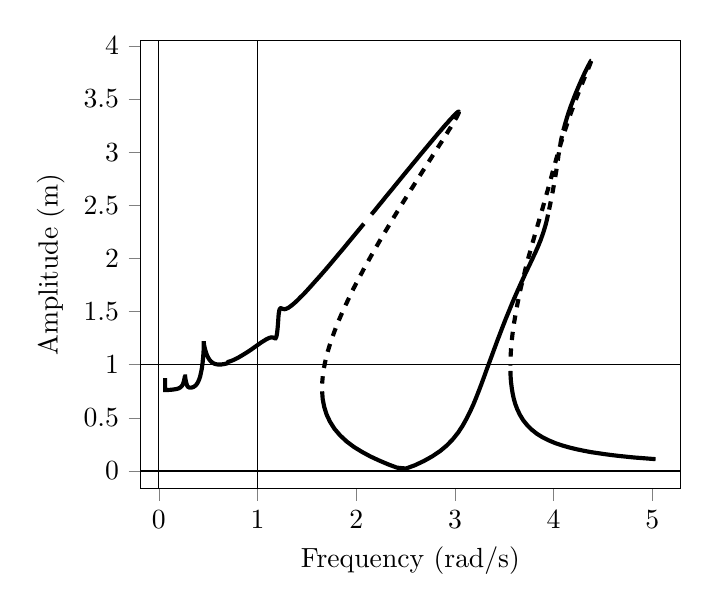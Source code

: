 % This file was created by matplotlib2tikz v0.6.13.
\begin{tikzpicture}

\begin{axis}[
xlabel={Frequency (rad/s)},
ylabel={Amplitude (m)},
xmin=-0.186, xmax=5.282,
ymin=-0.168, ymax=4.05,
xtick={-1,0,1,2,3,4,5,6},
ytick={-0.5,0,0.5,1,1.5,2,2.5,3,3.5,4,4.5},
minor xtick={},
minor ytick={},
tick align=outside,
tick pos=left,
x grid style={lightgray!92.026!black},
y grid style={lightgray!92.026!black},
unbounded coords=jump
]
\addplot [line width=1.5pt, black, forget plot]
table {%
0.063 0.874
0.064 0.761
0.065 0.761
0.068 0.761
0.071 0.761
0.076 0.761
0.083 0.762
0.095 0.762
0.111 0.763
0.136 0.765
0.16 0.768
0.183 0.772
0.203 0.778
0.219 0.787
0.23 0.797
0.238 0.807
0.244 0.818
0.248 0.828
0.251 0.838
0.254 0.847
0.256 0.855
0.257 0.862
0.259 0.868
0.26 0.873
0.261 0.878
0.262 0.882
0.262 0.884
0.263 0.886
0.264 0.888
0.264 0.888
0.265 0.888
0.265 0.887
0.266 0.884
0.267 0.882
0.267 0.878
0.268 0.873
0.269 0.867
0.271 0.86
0.272 0.853
0.274 0.844
0.276 0.834
0.279 0.824
0.283 0.813
0.287 0.802
0.293 0.793
0.301 0.788
0.311 0.784
0.324 0.784
0.337 0.786
0.35 0.79
0.362 0.797
0.373 0.805
0.382 0.815
0.39 0.826
0.397 0.838
0.403 0.85
0.409 0.863
0.413 0.875
0.418 0.888
0.421 0.901
0.426 0.921
0.43 0.94
0.434 0.958
0.437 0.976
0.439 0.993
0.442 1.009
0.444 1.025
0.445 1.04
0.447 1.053
0.448 1.066
0.449 1.079
0.45 1.09
0.451 1.101
0.451 1.111
0.452 1.121
0.453 1.13
0.453 1.139
0.453 1.146
0.454 1.154
0.454 1.16
0.454 1.167
0.454 1.172
0.455 1.178
0.455 1.182
0.455 1.187
0.455 1.19
0.455 1.194
0.455 1.196
0.455 1.199
0.455 1.2
0.455 1.202
0.455 1.203
0.455 1.203
0.456 1.203
0.456 1.202
0.456 1.2
0.456 1.198
0.457 1.195
0.458 1.191
0.458 1.187
0.459 1.182
0.461 1.176
0.462 1.168
0.464 1.161
0.466 1.152
0.469 1.143
0.472 1.132
0.475 1.122
0.479 1.11
0.484 1.098
0.489 1.086
0.496 1.074
0.503 1.061
0.511 1.049
0.521 1.037
0.533 1.026
0.548 1.016
0.565 1.008
0.586 1.003
0.609 1.001
0.635 1.002
0.662 1.006
0.69 1.012
0.692 1.014
0.695 1.017
0.698 1.021
0.701 1.025
0.704 1.027
0.708 1.028
0.712 1.029
0.716 1.03
0.722 1.032
0.732 1.035
0.746 1.04
0.768 1.049
0.8 1.064
0.831 1.081
0.862 1.098
0.893 1.116
0.923 1.134
0.952 1.153
0.981 1.172
1.01 1.191
1.037 1.209
1.065 1.225
1.091 1.24
1.116 1.251
1.139 1.257
1.159 1.255
1.173 1.249
1.183 1.249
1.189 1.259
1.194 1.277
1.198 1.3
1.201 1.325
1.204 1.351
1.206 1.376
1.208 1.401
1.21 1.424
1.211 1.445
1.213 1.465
1.215 1.483
1.218 1.498
1.22 1.51
1.223 1.52
1.227 1.526
1.231 1.53
1.236 1.531
1.242 1.53
1.249 1.527
1.259 1.524
1.272 1.522
1.29 1.526
1.31 1.534
1.332 1.548
1.355 1.565
1.379 1.584
1.402 1.604
1.436 1.636
1.471 1.668
1.505 1.702
1.538 1.736
1.588 1.788
1.637 1.839
1.685 1.89
1.732 1.941
1.778 1.992
1.823 2.042
1.868 2.091
1.911 2.14
1.954 2.188
1.996 2.235
2.037 2.281
2.077 2.326
nan nan
2.154 2.414
2.192 2.456
2.228 2.498
2.264 2.538
2.298 2.578
2.332 2.616
2.365 2.653
2.397 2.69
2.428 2.725
2.458 2.759
2.488 2.793
2.516 2.825
2.544 2.856
2.571 2.887
2.597 2.916
2.622 2.944
2.646 2.972
2.67 2.998
2.693 3.024
2.715 3.048
2.736 3.072
2.756 3.094
2.776 3.116
2.795 3.137
2.813 3.157
2.83 3.176
2.847 3.194
2.863 3.211
2.878 3.228
2.892 3.243
2.906 3.258
2.919 3.271
2.932 3.284
2.943 3.297
2.954 3.308
2.965 3.318
2.974 3.328
2.983 3.337
2.991 3.345
2.999 3.352
3.006 3.358
3.012 3.364
3.018 3.369
3.023 3.372
3.027 3.376
3.031 3.378
3.034 3.379
3.036 3.38
3.038 3.38
3.039 3.379
3.04 3.377
nan nan
nan nan
nan nan
nan nan
nan nan
nan nan
nan nan
nan nan
nan nan
nan nan
nan nan
nan nan
nan nan
nan nan
nan nan
nan nan
nan nan
nan nan
nan nan
nan nan
nan nan
nan nan
nan nan
nan nan
nan nan
nan nan
nan nan
nan nan
nan nan
nan nan
nan nan
nan nan
nan nan
nan nan
nan nan
nan nan
nan nan
nan nan
nan nan
nan nan
nan nan
nan nan
nan nan
nan nan
nan nan
nan nan
nan nan
nan nan
nan nan
nan nan
nan nan
nan nan
nan nan
nan nan
nan nan
nan nan
nan nan
nan nan
nan nan
nan nan
nan nan
nan nan
nan nan
nan nan
nan nan
nan nan
nan nan
nan nan
nan nan
1.654 0.749
1.66 0.676
1.675 0.604
1.699 0.532
1.734 0.463
1.779 0.397
1.836 0.335
1.902 0.278
1.976 0.226
2.057 0.18
2.142 0.137
2.23 0.099
2.321 0.063
2.413 0.031
2.504 0.023
2.595 0.054
2.684 0.093
2.769 0.137
2.848 0.186
2.919 0.241
2.98 0.3
3.033 0.362
3.078 0.426
3.117 0.491
3.152 0.556
3.184 0.62
3.213 0.685
3.24 0.749
3.266 0.812
3.291 0.875
3.315 0.937
3.339 0.998
3.363 1.058
3.386 1.116
3.409 1.174
3.431 1.23
3.454 1.285
3.476 1.339
3.498 1.391
3.519 1.441
3.541 1.49
3.562 1.538
3.582 1.583
3.602 1.627
3.622 1.669
3.641 1.709
3.66 1.748
3.678 1.785
3.696 1.82
3.712 1.854
3.729 1.886
3.744 1.917
3.76 1.947
3.774 1.975
3.788 2.002
3.801 2.029
3.814 2.054
3.826 2.079
3.838 2.104
3.849 2.128
3.859 2.152
3.87 2.176
3.879 2.201
3.889 2.226
3.898 2.251
3.907 2.279
3.916 2.307
3.925 2.338
3.934 2.373
3.943 2.412
nan nan
nan nan
nan nan
nan nan
nan nan
nan nan
nan nan
nan nan
nan nan
nan nan
nan nan
nan nan
nan nan
nan nan
nan nan
nan nan
nan nan
nan nan
nan nan
nan nan
4.098 3.204
4.114 3.257
4.132 3.315
4.152 3.374
4.173 3.43
4.194 3.481
4.213 3.528
4.231 3.569
4.248 3.607
4.264 3.641
4.278 3.671
4.292 3.699
4.304 3.723
4.315 3.746
4.326 3.766
4.335 3.783
4.343 3.799
4.351 3.813
4.358 3.824
4.363 3.834
4.368 3.842
4.372 3.849
4.375 3.853
4.378 3.856
4.379 3.858
4.38 3.858
nan nan
nan nan
nan nan
nan nan
nan nan
nan nan
nan nan
nan nan
nan nan
nan nan
nan nan
nan nan
nan nan
nan nan
nan nan
nan nan
nan nan
nan nan
nan nan
nan nan
nan nan
nan nan
nan nan
nan nan
nan nan
nan nan
nan nan
nan nan
nan nan
nan nan
nan nan
nan nan
nan nan
nan nan
nan nan
nan nan
nan nan
nan nan
nan nan
nan nan
nan nan
nan nan
nan nan
nan nan
nan nan
nan nan
nan nan
nan nan
nan nan
nan nan
nan nan
nan nan
nan nan
nan nan
nan nan
nan nan
nan nan
nan nan
nan nan
nan nan
nan nan
nan nan
nan nan
nan nan
nan nan
nan nan
nan nan
nan nan
nan nan
nan nan
nan nan
nan nan
nan nan
3.562 0.941
3.564 0.889
3.568 0.837
3.575 0.785
3.584 0.732
3.596 0.68
3.612 0.628
3.633 0.577
3.659 0.527
3.691 0.478
3.731 0.432
3.777 0.389
3.83 0.35
3.889 0.316
3.952 0.287
4.019 0.261
4.087 0.24
4.158 0.221
4.229 0.205
4.301 0.191
4.373 0.178
4.446 0.168
4.519 0.158
4.592 0.149
4.665 0.141
4.739 0.134
4.812 0.127
4.923 0.119
5.033 0.111
};
\addplot [line width=1.5pt, black, dashed, forget plot]
table {%
nan nan
nan nan
nan nan
nan nan
nan nan
nan nan
nan nan
nan nan
nan nan
nan nan
nan nan
nan nan
nan nan
nan nan
nan nan
nan nan
nan nan
nan nan
nan nan
nan nan
nan nan
nan nan
nan nan
nan nan
nan nan
nan nan
nan nan
nan nan
nan nan
nan nan
nan nan
nan nan
nan nan
nan nan
nan nan
nan nan
nan nan
nan nan
nan nan
nan nan
nan nan
nan nan
nan nan
nan nan
nan nan
nan nan
nan nan
nan nan
nan nan
nan nan
nan nan
nan nan
nan nan
nan nan
nan nan
nan nan
nan nan
nan nan
nan nan
nan nan
nan nan
nan nan
nan nan
nan nan
nan nan
nan nan
nan nan
nan nan
nan nan
nan nan
nan nan
nan nan
nan nan
nan nan
nan nan
nan nan
nan nan
nan nan
nan nan
nan nan
nan nan
nan nan
nan nan
nan nan
nan nan
nan nan
nan nan
nan nan
nan nan
nan nan
nan nan
nan nan
nan nan
nan nan
nan nan
nan nan
nan nan
nan nan
nan nan
nan nan
nan nan
nan nan
nan nan
nan nan
nan nan
nan nan
nan nan
nan nan
nan nan
nan nan
nan nan
nan nan
nan nan
nan nan
nan nan
nan nan
nan nan
nan nan
nan nan
nan nan
nan nan
nan nan
nan nan
nan nan
nan nan
nan nan
nan nan
nan nan
nan nan
nan nan
nan nan
nan nan
nan nan
nan nan
nan nan
nan nan
nan nan
nan nan
nan nan
nan nan
nan nan
nan nan
nan nan
nan nan
nan nan
nan nan
nan nan
nan nan
nan nan
nan nan
nan nan
nan nan
nan nan
nan nan
nan nan
nan nan
nan nan
nan nan
nan nan
nan nan
nan nan
nan nan
nan nan
nan nan
nan nan
nan nan
nan nan
nan nan
nan nan
nan nan
nan nan
nan nan
nan nan
nan nan
nan nan
nan nan
nan nan
nan nan
nan nan
nan nan
nan nan
nan nan
nan nan
nan nan
nan nan
nan nan
nan nan
nan nan
nan nan
nan nan
nan nan
nan nan
nan nan
nan nan
2.116 2.37
nan nan
nan nan
nan nan
nan nan
nan nan
nan nan
nan nan
nan nan
nan nan
nan nan
nan nan
nan nan
nan nan
nan nan
nan nan
nan nan
nan nan
nan nan
nan nan
nan nan
nan nan
nan nan
nan nan
nan nan
nan nan
nan nan
nan nan
nan nan
nan nan
nan nan
nan nan
nan nan
nan nan
nan nan
nan nan
nan nan
nan nan
nan nan
nan nan
nan nan
nan nan
nan nan
nan nan
nan nan
nan nan
nan nan
nan nan
nan nan
nan nan
nan nan
nan nan
3.039 3.375
3.039 3.371
3.037 3.367
3.035 3.362
3.032 3.356
3.029 3.349
3.024 3.342
3.02 3.333
3.014 3.324
3.008 3.314
3.001 3.303
2.994 3.291
2.985 3.278
2.977 3.264
2.967 3.25
2.957 3.234
2.946 3.218
2.934 3.201
2.922 3.182
2.909 3.163
2.895 3.143
2.881 3.121
2.866 3.099
2.85 3.076
2.833 3.052
2.816 3.027
2.797 3.0
2.778 2.973
2.759 2.944
2.738 2.914
2.717 2.884
2.695 2.852
2.672 2.819
2.649 2.785
2.625 2.749
2.6 2.713
2.574 2.675
2.547 2.636
2.52 2.596
2.492 2.554
2.463 2.511
2.434 2.467
2.404 2.422
2.373 2.375
2.342 2.327
2.31 2.277
2.277 2.227
2.244 2.175
2.211 2.121
2.177 2.067
2.143 2.011
2.109 1.954
2.074 1.896
2.04 1.836
2.005 1.775
1.971 1.714
1.938 1.65
1.905 1.586
1.872 1.521
1.841 1.455
1.81 1.388
1.782 1.32
1.755 1.251
1.73 1.181
1.707 1.111
1.688 1.039
1.672 0.967
1.661 0.895
1.654 0.822
nan nan
nan nan
nan nan
nan nan
nan nan
nan nan
nan nan
nan nan
nan nan
nan nan
nan nan
nan nan
nan nan
nan nan
nan nan
nan nan
nan nan
nan nan
nan nan
nan nan
nan nan
nan nan
nan nan
nan nan
nan nan
nan nan
nan nan
nan nan
nan nan
nan nan
nan nan
nan nan
nan nan
nan nan
nan nan
nan nan
nan nan
nan nan
nan nan
nan nan
nan nan
nan nan
nan nan
nan nan
nan nan
nan nan
nan nan
nan nan
nan nan
nan nan
nan nan
nan nan
nan nan
nan nan
nan nan
nan nan
nan nan
nan nan
nan nan
nan nan
nan nan
nan nan
nan nan
nan nan
nan nan
nan nan
nan nan
nan nan
nan nan
nan nan
3.954 2.459
3.968 2.523
3.991 2.631
4.002 2.688
4.01 2.729
4.016 2.762
4.021 2.792
4.026 2.819
4.03 2.844
4.034 2.868
4.038 2.892
4.041 2.916
4.045 2.94
4.048 2.965
4.053 2.991
4.057 3.018
4.062 3.047
4.069 3.08
4.076 3.116
4.086 3.157
nan nan
nan nan
nan nan
nan nan
nan nan
nan nan
nan nan
nan nan
nan nan
nan nan
nan nan
nan nan
nan nan
nan nan
nan nan
nan nan
nan nan
nan nan
nan nan
nan nan
nan nan
nan nan
nan nan
nan nan
nan nan
nan nan
4.38 3.855
4.379 3.852
4.377 3.847
4.374 3.84
4.371 3.832
4.367 3.822
4.362 3.81
4.356 3.797
4.349 3.782
4.342 3.765
4.334 3.747
4.325 3.726
4.315 3.704
4.304 3.68
4.293 3.654
4.281 3.626
4.268 3.596
4.254 3.563
4.24 3.529
4.224 3.492
4.208 3.452
4.192 3.411
4.174 3.366
4.157 3.319
4.138 3.27
4.12 3.218
4.101 3.164
4.082 3.108
4.062 3.05
4.044 2.99
4.025 2.93
4.007 2.869
3.989 2.81
3.973 2.753
3.957 2.699
3.942 2.648
3.927 2.6
3.913 2.554
3.9 2.511
3.887 2.468
3.874 2.427
3.861 2.386
3.849 2.346
3.836 2.306
3.824 2.266
3.811 2.226
3.799 2.186
3.786 2.146
3.774 2.105
3.762 2.065
3.749 2.023
3.737 1.982
3.725 1.939
3.713 1.896
3.702 1.853
3.69 1.81
3.679 1.765
3.667 1.721
3.656 1.675
3.646 1.629
3.636 1.583
3.626 1.536
3.616 1.489
3.608 1.441
3.599 1.393
3.591 1.344
3.584 1.295
3.578 1.246
3.573 1.196
3.568 1.145
3.565 1.095
3.562 1.044
3.561 0.992
nan nan
nan nan
nan nan
nan nan
nan nan
nan nan
nan nan
nan nan
nan nan
nan nan
nan nan
nan nan
nan nan
nan nan
nan nan
nan nan
nan nan
nan nan
nan nan
nan nan
nan nan
nan nan
nan nan
nan nan
nan nan
nan nan
nan nan
nan nan
nan nan
};
\path [draw=black, fill opacity=0] (axis cs:0,-0.168)
--(axis cs:0,4.05);

\path [draw=black, fill opacity=0] (axis cs:1,-0.168)
--(axis cs:1,4.05);

\path [draw=black, fill opacity=0] (axis cs:-0.186,0)
--(axis cs:5.282,0);

\path [draw=black, fill opacity=0] (axis cs:-0.186,1)
--(axis cs:5.282,1);

\end{axis}

\end{tikzpicture}